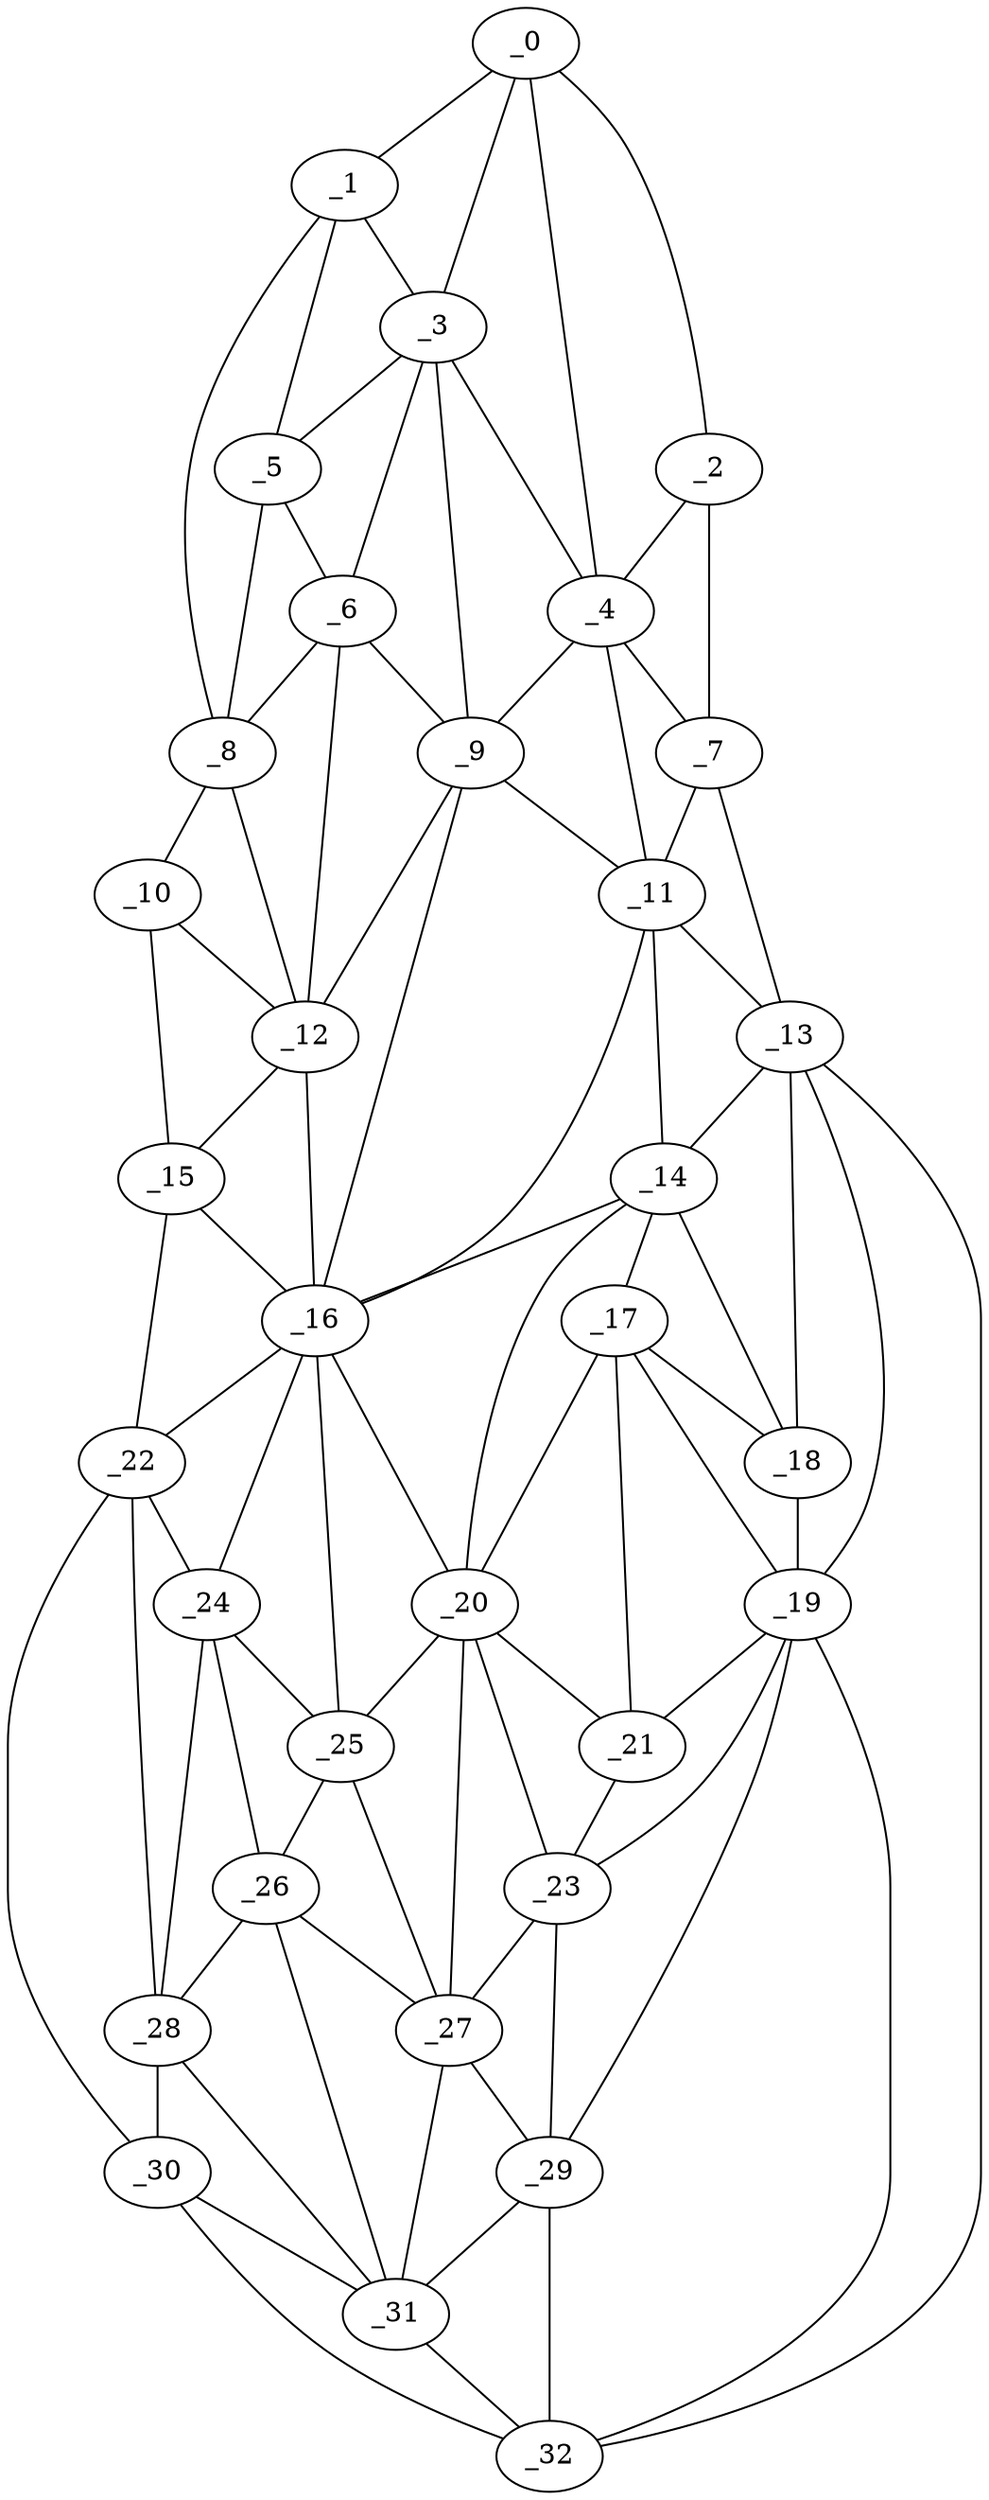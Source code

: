 graph "obj32__75.gxl" {
	_0	 [x=16,
		y=60];
	_1	 [x=19,
		y=78];
	_0 -- _1	 [valence=1];
	_2	 [x=22,
		y=20];
	_0 -- _2	 [valence=1];
	_3	 [x=26,
		y=71];
	_0 -- _3	 [valence=2];
	_4	 [x=29,
		y=40];
	_0 -- _4	 [valence=1];
	_1 -- _3	 [valence=2];
	_5	 [x=29,
		y=81];
	_1 -- _5	 [valence=2];
	_8	 [x=36,
		y=84];
	_1 -- _8	 [valence=1];
	_2 -- _4	 [valence=2];
	_7	 [x=35,
		y=16];
	_2 -- _7	 [valence=1];
	_3 -- _4	 [valence=1];
	_3 -- _5	 [valence=1];
	_6	 [x=33,
		y=73];
	_3 -- _6	 [valence=2];
	_9	 [x=43,
		y=70];
	_3 -- _9	 [valence=2];
	_4 -- _7	 [valence=2];
	_4 -- _9	 [valence=2];
	_11	 [x=46,
		y=39];
	_4 -- _11	 [valence=2];
	_5 -- _6	 [valence=2];
	_5 -- _8	 [valence=1];
	_6 -- _8	 [valence=2];
	_6 -- _9	 [valence=1];
	_12	 [x=46,
		y=74];
	_6 -- _12	 [valence=2];
	_7 -- _11	 [valence=2];
	_13	 [x=62,
		y=15];
	_7 -- _13	 [valence=1];
	_10	 [x=43,
		y=86];
	_8 -- _10	 [valence=1];
	_8 -- _12	 [valence=2];
	_9 -- _11	 [valence=1];
	_9 -- _12	 [valence=2];
	_16	 [x=68,
		y=70];
	_9 -- _16	 [valence=2];
	_10 -- _12	 [valence=2];
	_15	 [x=67,
		y=91];
	_10 -- _15	 [valence=1];
	_11 -- _13	 [valence=1];
	_14	 [x=67,
		y=36];
	_11 -- _14	 [valence=2];
	_11 -- _16	 [valence=2];
	_12 -- _15	 [valence=2];
	_12 -- _16	 [valence=2];
	_13 -- _14	 [valence=2];
	_18	 [x=74,
		y=27];
	_13 -- _18	 [valence=2];
	_19	 [x=79,
		y=28];
	_13 -- _19	 [valence=1];
	_32	 [x=126,
		y=38];
	_13 -- _32	 [valence=1];
	_14 -- _16	 [valence=1];
	_17	 [x=72,
		y=36];
	_14 -- _17	 [valence=1];
	_14 -- _18	 [valence=2];
	_20	 [x=80,
		y=52];
	_14 -- _20	 [valence=2];
	_15 -- _16	 [valence=1];
	_22	 [x=82,
		y=90];
	_15 -- _22	 [valence=1];
	_16 -- _20	 [valence=1];
	_16 -- _22	 [valence=2];
	_24	 [x=92,
		y=86];
	_16 -- _24	 [valence=2];
	_25	 [x=97,
		y=80];
	_16 -- _25	 [valence=2];
	_17 -- _18	 [valence=2];
	_17 -- _19	 [valence=1];
	_17 -- _20	 [valence=1];
	_21	 [x=81,
		y=44];
	_17 -- _21	 [valence=2];
	_18 -- _19	 [valence=2];
	_19 -- _21	 [valence=2];
	_23	 [x=91,
		y=42];
	_19 -- _23	 [valence=1];
	_29	 [x=118,
		y=42];
	_19 -- _29	 [valence=2];
	_19 -- _32	 [valence=2];
	_20 -- _21	 [valence=2];
	_20 -- _23	 [valence=2];
	_20 -- _25	 [valence=2];
	_27	 [x=109,
		y=46];
	_20 -- _27	 [valence=1];
	_21 -- _23	 [valence=2];
	_22 -- _24	 [valence=1];
	_28	 [x=109,
		y=83];
	_22 -- _28	 [valence=2];
	_30	 [x=121,
		y=82];
	_22 -- _30	 [valence=1];
	_23 -- _27	 [valence=2];
	_23 -- _29	 [valence=2];
	_24 -- _25	 [valence=1];
	_26	 [x=102,
		y=80];
	_24 -- _26	 [valence=2];
	_24 -- _28	 [valence=1];
	_25 -- _26	 [valence=2];
	_25 -- _27	 [valence=2];
	_26 -- _27	 [valence=2];
	_26 -- _28	 [valence=1];
	_31	 [x=122,
		y=51];
	_26 -- _31	 [valence=2];
	_27 -- _29	 [valence=2];
	_27 -- _31	 [valence=1];
	_28 -- _30	 [valence=2];
	_28 -- _31	 [valence=1];
	_29 -- _31	 [valence=2];
	_29 -- _32	 [valence=1];
	_30 -- _31	 [valence=1];
	_30 -- _32	 [valence=1];
	_31 -- _32	 [valence=1];
}

